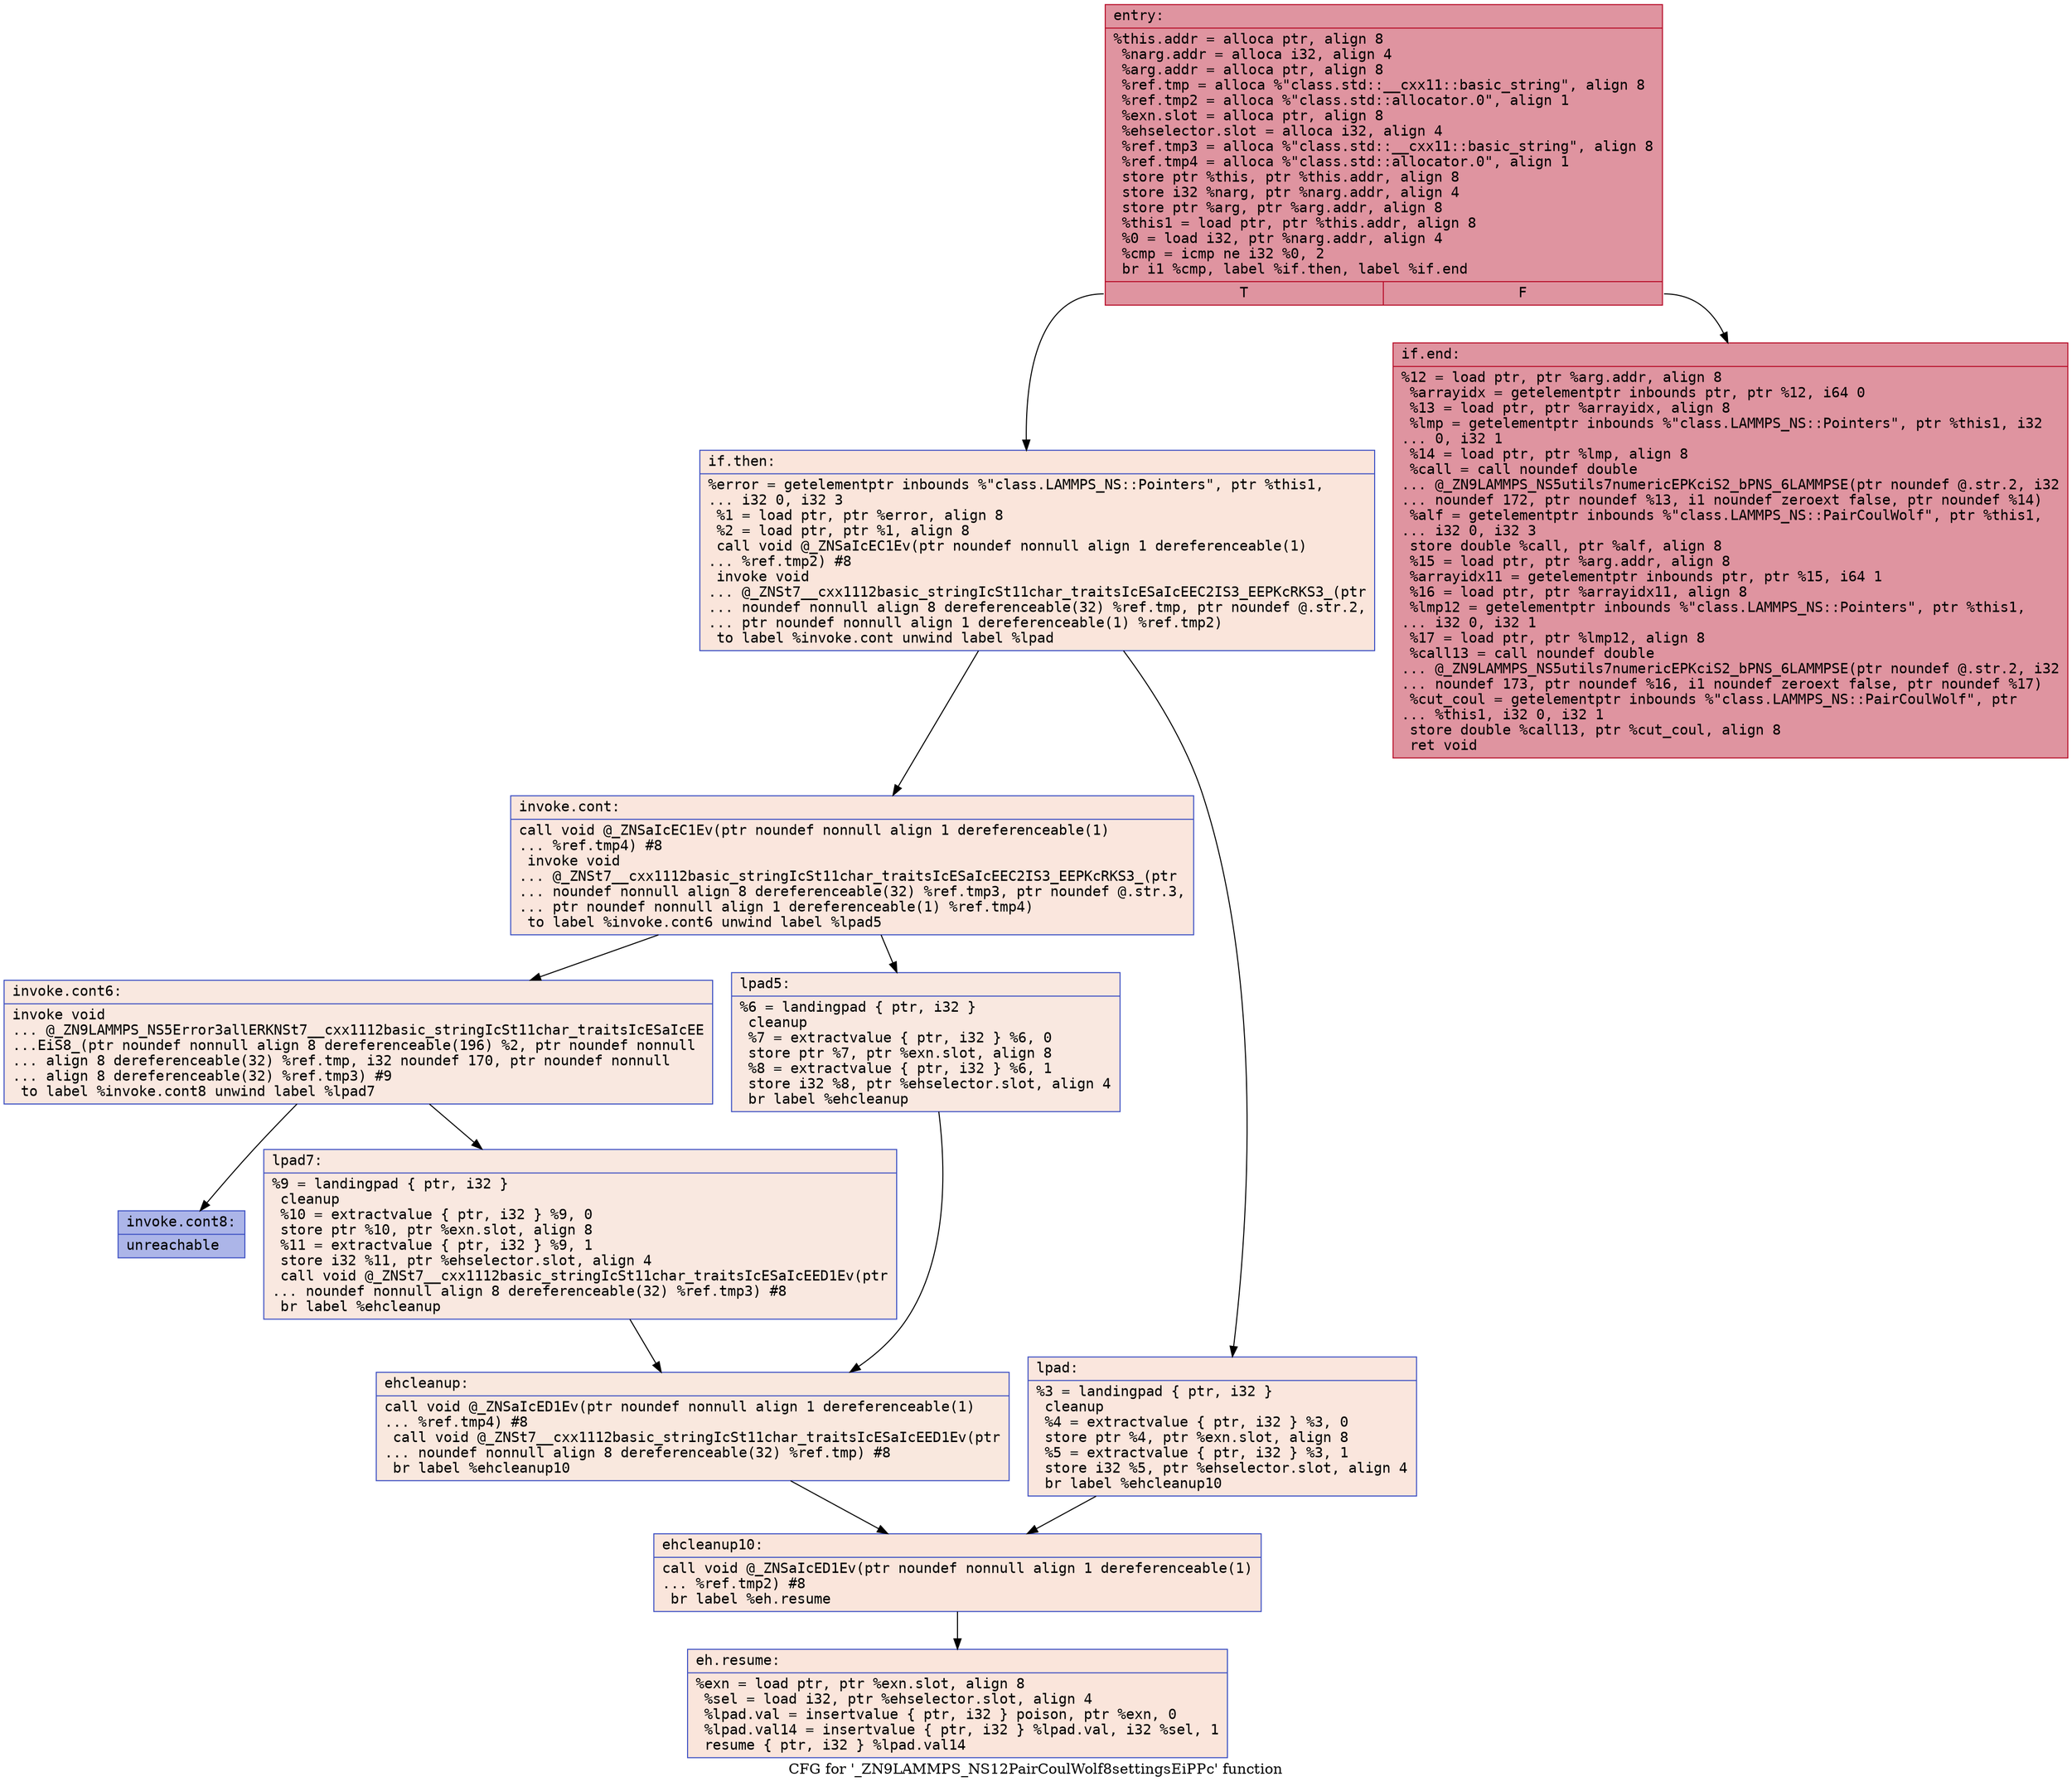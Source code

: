 digraph "CFG for '_ZN9LAMMPS_NS12PairCoulWolf8settingsEiPPc' function" {
	label="CFG for '_ZN9LAMMPS_NS12PairCoulWolf8settingsEiPPc' function";

	Node0x55aa339eca80 [shape=record,color="#b70d28ff", style=filled, fillcolor="#b70d2870" fontname="Courier",label="{entry:\l|  %this.addr = alloca ptr, align 8\l  %narg.addr = alloca i32, align 4\l  %arg.addr = alloca ptr, align 8\l  %ref.tmp = alloca %\"class.std::__cxx11::basic_string\", align 8\l  %ref.tmp2 = alloca %\"class.std::allocator.0\", align 1\l  %exn.slot = alloca ptr, align 8\l  %ehselector.slot = alloca i32, align 4\l  %ref.tmp3 = alloca %\"class.std::__cxx11::basic_string\", align 8\l  %ref.tmp4 = alloca %\"class.std::allocator.0\", align 1\l  store ptr %this, ptr %this.addr, align 8\l  store i32 %narg, ptr %narg.addr, align 4\l  store ptr %arg, ptr %arg.addr, align 8\l  %this1 = load ptr, ptr %this.addr, align 8\l  %0 = load i32, ptr %narg.addr, align 4\l  %cmp = icmp ne i32 %0, 2\l  br i1 %cmp, label %if.then, label %if.end\l|{<s0>T|<s1>F}}"];
	Node0x55aa339eca80:s0 -> Node0x55aa339ed590[tooltip="entry -> if.then\nProbability 0.00%" ];
	Node0x55aa339eca80:s1 -> Node0x55aa339ed600[tooltip="entry -> if.end\nProbability 100.00%" ];
	Node0x55aa339ed590 [shape=record,color="#3d50c3ff", style=filled, fillcolor="#f4c5ad70" fontname="Courier",label="{if.then:\l|  %error = getelementptr inbounds %\"class.LAMMPS_NS::Pointers\", ptr %this1,\l... i32 0, i32 3\l  %1 = load ptr, ptr %error, align 8\l  %2 = load ptr, ptr %1, align 8\l  call void @_ZNSaIcEC1Ev(ptr noundef nonnull align 1 dereferenceable(1)\l... %ref.tmp2) #8\l  invoke void\l... @_ZNSt7__cxx1112basic_stringIcSt11char_traitsIcESaIcEEC2IS3_EEPKcRKS3_(ptr\l... noundef nonnull align 8 dereferenceable(32) %ref.tmp, ptr noundef @.str.2,\l... ptr noundef nonnull align 1 dereferenceable(1) %ref.tmp2)\l          to label %invoke.cont unwind label %lpad\l}"];
	Node0x55aa339ed590 -> Node0x55aa339edb00[tooltip="if.then -> invoke.cont\nProbability 50.00%" ];
	Node0x55aa339ed590 -> Node0x55aa339edb80[tooltip="if.then -> lpad\nProbability 50.00%" ];
	Node0x55aa339edb00 [shape=record,color="#3d50c3ff", style=filled, fillcolor="#f3c7b170" fontname="Courier",label="{invoke.cont:\l|  call void @_ZNSaIcEC1Ev(ptr noundef nonnull align 1 dereferenceable(1)\l... %ref.tmp4) #8\l  invoke void\l... @_ZNSt7__cxx1112basic_stringIcSt11char_traitsIcESaIcEEC2IS3_EEPKcRKS3_(ptr\l... noundef nonnull align 8 dereferenceable(32) %ref.tmp3, ptr noundef @.str.3,\l... ptr noundef nonnull align 1 dereferenceable(1) %ref.tmp4)\l          to label %invoke.cont6 unwind label %lpad5\l}"];
	Node0x55aa339edb00 -> Node0x55aa339edf70[tooltip="invoke.cont -> invoke.cont6\nProbability 50.00%" ];
	Node0x55aa339edb00 -> Node0x55aa339edfc0[tooltip="invoke.cont -> lpad5\nProbability 50.00%" ];
	Node0x55aa339edf70 [shape=record,color="#3d50c3ff", style=filled, fillcolor="#f1ccb870" fontname="Courier",label="{invoke.cont6:\l|  invoke void\l... @_ZN9LAMMPS_NS5Error3allERKNSt7__cxx1112basic_stringIcSt11char_traitsIcESaIcEE\l...EiS8_(ptr noundef nonnull align 8 dereferenceable(196) %2, ptr noundef nonnull\l... align 8 dereferenceable(32) %ref.tmp, i32 noundef 170, ptr noundef nonnull\l... align 8 dereferenceable(32) %ref.tmp3) #9\l          to label %invoke.cont8 unwind label %lpad7\l}"];
	Node0x55aa339edf70 -> Node0x55aa339edf20[tooltip="invoke.cont6 -> invoke.cont8\nProbability 0.00%" ];
	Node0x55aa339edf70 -> Node0x55aa339ee340[tooltip="invoke.cont6 -> lpad7\nProbability 100.00%" ];
	Node0x55aa339edf20 [shape=record,color="#3d50c3ff", style=filled, fillcolor="#4358cb70" fontname="Courier",label="{invoke.cont8:\l|  unreachable\l}"];
	Node0x55aa339edb80 [shape=record,color="#3d50c3ff", style=filled, fillcolor="#f3c7b170" fontname="Courier",label="{lpad:\l|  %3 = landingpad \{ ptr, i32 \}\l          cleanup\l  %4 = extractvalue \{ ptr, i32 \} %3, 0\l  store ptr %4, ptr %exn.slot, align 8\l  %5 = extractvalue \{ ptr, i32 \} %3, 1\l  store i32 %5, ptr %ehselector.slot, align 4\l  br label %ehcleanup10\l}"];
	Node0x55aa339edb80 -> Node0x55aa339ee9e0[tooltip="lpad -> ehcleanup10\nProbability 100.00%" ];
	Node0x55aa339edfc0 [shape=record,color="#3d50c3ff", style=filled, fillcolor="#f1ccb870" fontname="Courier",label="{lpad5:\l|  %6 = landingpad \{ ptr, i32 \}\l          cleanup\l  %7 = extractvalue \{ ptr, i32 \} %6, 0\l  store ptr %7, ptr %exn.slot, align 8\l  %8 = extractvalue \{ ptr, i32 \} %6, 1\l  store i32 %8, ptr %ehselector.slot, align 4\l  br label %ehcleanup\l}"];
	Node0x55aa339edfc0 -> Node0x55aa339eeeb0[tooltip="lpad5 -> ehcleanup\nProbability 100.00%" ];
	Node0x55aa339ee340 [shape=record,color="#3d50c3ff", style=filled, fillcolor="#f1ccb870" fontname="Courier",label="{lpad7:\l|  %9 = landingpad \{ ptr, i32 \}\l          cleanup\l  %10 = extractvalue \{ ptr, i32 \} %9, 0\l  store ptr %10, ptr %exn.slot, align 8\l  %11 = extractvalue \{ ptr, i32 \} %9, 1\l  store i32 %11, ptr %ehselector.slot, align 4\l  call void @_ZNSt7__cxx1112basic_stringIcSt11char_traitsIcESaIcEED1Ev(ptr\l... noundef nonnull align 8 dereferenceable(32) %ref.tmp3) #8\l  br label %ehcleanup\l}"];
	Node0x55aa339ee340 -> Node0x55aa339eeeb0[tooltip="lpad7 -> ehcleanup\nProbability 100.00%" ];
	Node0x55aa339eeeb0 [shape=record,color="#3d50c3ff", style=filled, fillcolor="#f2cab570" fontname="Courier",label="{ehcleanup:\l|  call void @_ZNSaIcED1Ev(ptr noundef nonnull align 1 dereferenceable(1)\l... %ref.tmp4) #8\l  call void @_ZNSt7__cxx1112basic_stringIcSt11char_traitsIcESaIcEED1Ev(ptr\l... noundef nonnull align 8 dereferenceable(32) %ref.tmp) #8\l  br label %ehcleanup10\l}"];
	Node0x55aa339eeeb0 -> Node0x55aa339ee9e0[tooltip="ehcleanup -> ehcleanup10\nProbability 100.00%" ];
	Node0x55aa339ee9e0 [shape=record,color="#3d50c3ff", style=filled, fillcolor="#f4c5ad70" fontname="Courier",label="{ehcleanup10:\l|  call void @_ZNSaIcED1Ev(ptr noundef nonnull align 1 dereferenceable(1)\l... %ref.tmp2) #8\l  br label %eh.resume\l}"];
	Node0x55aa339ee9e0 -> Node0x55aa339ef910[tooltip="ehcleanup10 -> eh.resume\nProbability 100.00%" ];
	Node0x55aa339ed600 [shape=record,color="#b70d28ff", style=filled, fillcolor="#b70d2870" fontname="Courier",label="{if.end:\l|  %12 = load ptr, ptr %arg.addr, align 8\l  %arrayidx = getelementptr inbounds ptr, ptr %12, i64 0\l  %13 = load ptr, ptr %arrayidx, align 8\l  %lmp = getelementptr inbounds %\"class.LAMMPS_NS::Pointers\", ptr %this1, i32\l... 0, i32 1\l  %14 = load ptr, ptr %lmp, align 8\l  %call = call noundef double\l... @_ZN9LAMMPS_NS5utils7numericEPKciS2_bPNS_6LAMMPSE(ptr noundef @.str.2, i32\l... noundef 172, ptr noundef %13, i1 noundef zeroext false, ptr noundef %14)\l  %alf = getelementptr inbounds %\"class.LAMMPS_NS::PairCoulWolf\", ptr %this1,\l... i32 0, i32 3\l  store double %call, ptr %alf, align 8\l  %15 = load ptr, ptr %arg.addr, align 8\l  %arrayidx11 = getelementptr inbounds ptr, ptr %15, i64 1\l  %16 = load ptr, ptr %arrayidx11, align 8\l  %lmp12 = getelementptr inbounds %\"class.LAMMPS_NS::Pointers\", ptr %this1,\l... i32 0, i32 1\l  %17 = load ptr, ptr %lmp12, align 8\l  %call13 = call noundef double\l... @_ZN9LAMMPS_NS5utils7numericEPKciS2_bPNS_6LAMMPSE(ptr noundef @.str.2, i32\l... noundef 173, ptr noundef %16, i1 noundef zeroext false, ptr noundef %17)\l  %cut_coul = getelementptr inbounds %\"class.LAMMPS_NS::PairCoulWolf\", ptr\l... %this1, i32 0, i32 1\l  store double %call13, ptr %cut_coul, align 8\l  ret void\l}"];
	Node0x55aa339ef910 [shape=record,color="#3d50c3ff", style=filled, fillcolor="#f4c5ad70" fontname="Courier",label="{eh.resume:\l|  %exn = load ptr, ptr %exn.slot, align 8\l  %sel = load i32, ptr %ehselector.slot, align 4\l  %lpad.val = insertvalue \{ ptr, i32 \} poison, ptr %exn, 0\l  %lpad.val14 = insertvalue \{ ptr, i32 \} %lpad.val, i32 %sel, 1\l  resume \{ ptr, i32 \} %lpad.val14\l}"];
}
